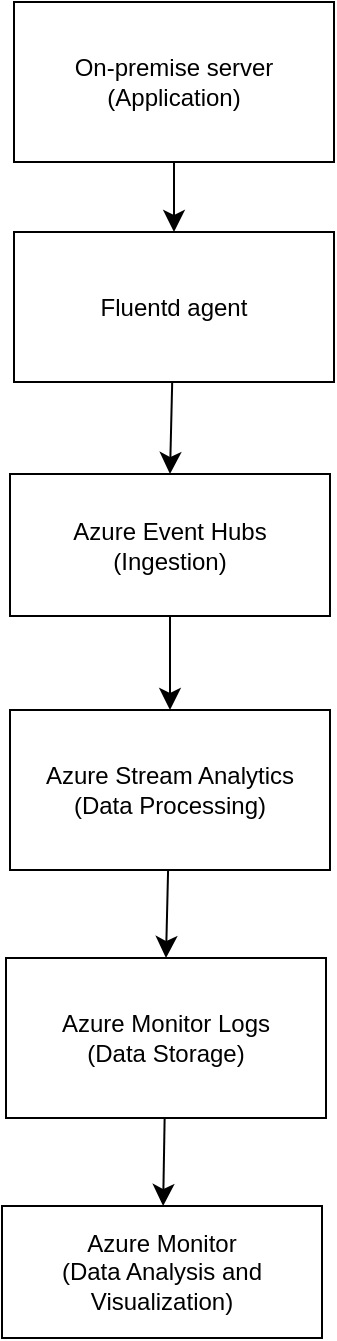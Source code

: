 <mxfile version="24.2.8" type="device">
  <diagram name="Page-1" id="9RlvLT56o-S1ZU8tL45Q">
    <mxGraphModel dx="990" dy="476" grid="0" gridSize="10" guides="1" tooltips="1" connect="1" arrows="1" fold="1" page="0" pageScale="1" pageWidth="850" pageHeight="1100" math="0" shadow="0">
      <root>
        <mxCell id="0" />
        <mxCell id="1" parent="0" />
        <mxCell id="FoqoGg7YeBVtBysFMGWK-2" style="edgeStyle=none;curved=1;rounded=0;orthogonalLoop=1;jettySize=auto;html=1;fontSize=12;startSize=8;endSize=8;" edge="1" parent="1" source="FoqoGg7YeBVtBysFMGWK-1" target="FoqoGg7YeBVtBysFMGWK-3">
          <mxGeometry relative="1" as="geometry">
            <mxPoint x="146" y="210" as="targetPoint" />
          </mxGeometry>
        </mxCell>
        <mxCell id="FoqoGg7YeBVtBysFMGWK-1" value="On-premise server&lt;br&gt;(Application)" style="rounded=0;whiteSpace=wrap;html=1;" vertex="1" parent="1">
          <mxGeometry x="66" y="80" width="160" height="80" as="geometry" />
        </mxCell>
        <mxCell id="FoqoGg7YeBVtBysFMGWK-5" value="" style="edgeStyle=none;curved=1;rounded=0;orthogonalLoop=1;jettySize=auto;html=1;fontSize=12;startSize=8;endSize=8;" edge="1" parent="1" source="FoqoGg7YeBVtBysFMGWK-3">
          <mxGeometry relative="1" as="geometry">
            <mxPoint x="144" y="316" as="targetPoint" />
          </mxGeometry>
        </mxCell>
        <mxCell id="FoqoGg7YeBVtBysFMGWK-3" value="Fluentd agent" style="rounded=0;whiteSpace=wrap;html=1;" vertex="1" parent="1">
          <mxGeometry x="66" y="195" width="160" height="75" as="geometry" />
        </mxCell>
        <mxCell id="FoqoGg7YeBVtBysFMGWK-7" value="" style="edgeStyle=none;curved=1;rounded=0;orthogonalLoop=1;jettySize=auto;html=1;fontSize=12;startSize=8;endSize=8;" edge="1" parent="1" source="FoqoGg7YeBVtBysFMGWK-4" target="FoqoGg7YeBVtBysFMGWK-6">
          <mxGeometry relative="1" as="geometry" />
        </mxCell>
        <mxCell id="FoqoGg7YeBVtBysFMGWK-4" value="Azure Event Hubs&lt;br&gt;(Ingestion)" style="rounded=0;whiteSpace=wrap;html=1;" vertex="1" parent="1">
          <mxGeometry x="64" y="316" width="160" height="71" as="geometry" />
        </mxCell>
        <mxCell id="FoqoGg7YeBVtBysFMGWK-9" style="edgeStyle=none;curved=1;rounded=0;orthogonalLoop=1;jettySize=auto;html=1;entryX=0.5;entryY=0;entryDx=0;entryDy=0;fontSize=12;startSize=8;endSize=8;" edge="1" parent="1" source="FoqoGg7YeBVtBysFMGWK-6" target="FoqoGg7YeBVtBysFMGWK-8">
          <mxGeometry relative="1" as="geometry" />
        </mxCell>
        <mxCell id="FoqoGg7YeBVtBysFMGWK-6" value="Azure Stream Analytics&lt;br&gt;(Data Processing)" style="rounded=0;whiteSpace=wrap;html=1;" vertex="1" parent="1">
          <mxGeometry x="64" y="434" width="160" height="80" as="geometry" />
        </mxCell>
        <mxCell id="FoqoGg7YeBVtBysFMGWK-11" style="edgeStyle=none;curved=1;rounded=0;orthogonalLoop=1;jettySize=auto;html=1;fontSize=12;startSize=8;endSize=8;" edge="1" parent="1" source="FoqoGg7YeBVtBysFMGWK-8" target="FoqoGg7YeBVtBysFMGWK-10">
          <mxGeometry relative="1" as="geometry" />
        </mxCell>
        <mxCell id="FoqoGg7YeBVtBysFMGWK-8" value="Azure Monitor Logs&lt;br&gt;(Data Storage)" style="rounded=0;whiteSpace=wrap;html=1;" vertex="1" parent="1">
          <mxGeometry x="62" y="558" width="160" height="80" as="geometry" />
        </mxCell>
        <mxCell id="FoqoGg7YeBVtBysFMGWK-10" value="Azure Monitor&lt;br&gt;(Data Analysis and Visualization)" style="rounded=0;whiteSpace=wrap;html=1;" vertex="1" parent="1">
          <mxGeometry x="60" y="682" width="160" height="66" as="geometry" />
        </mxCell>
      </root>
    </mxGraphModel>
  </diagram>
</mxfile>

